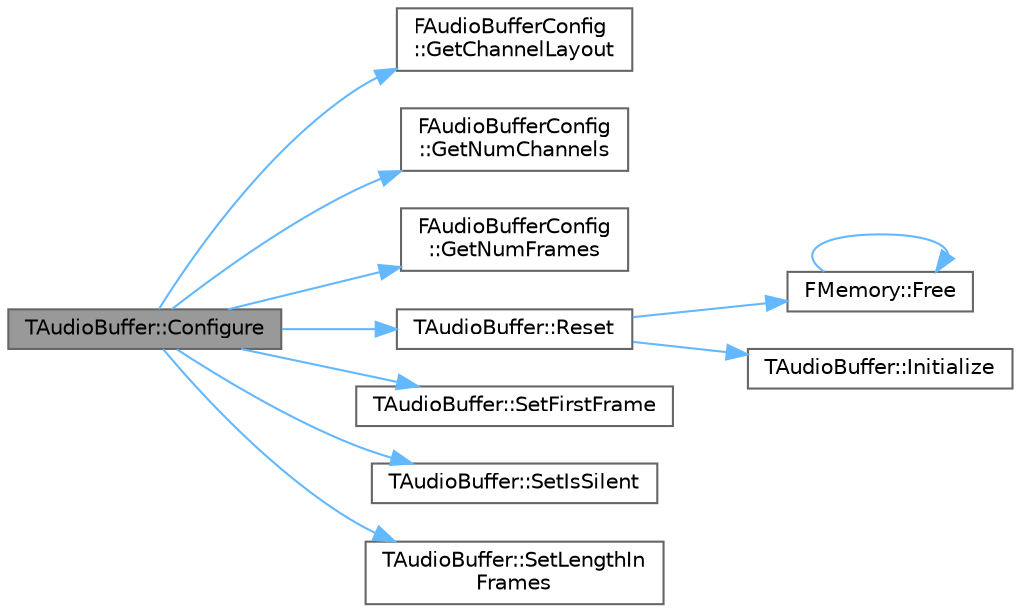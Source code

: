 digraph "TAudioBuffer::Configure"
{
 // INTERACTIVE_SVG=YES
 // LATEX_PDF_SIZE
  bgcolor="transparent";
  edge [fontname=Helvetica,fontsize=10,labelfontname=Helvetica,labelfontsize=10];
  node [fontname=Helvetica,fontsize=10,shape=box,height=0.2,width=0.4];
  rankdir="LR";
  Node1 [id="Node000001",label="TAudioBuffer::Configure",height=0.2,width=0.4,color="gray40", fillcolor="grey60", style="filled", fontcolor="black",tooltip=" "];
  Node1 -> Node2 [id="edge1_Node000001_Node000002",color="steelblue1",style="solid",tooltip=" "];
  Node2 [id="Node000002",label="FAudioBufferConfig\l::GetChannelLayout",height=0.2,width=0.4,color="grey40", fillcolor="white", style="filled",URL="$d4/d6e/structFAudioBufferConfig.html#ae0128da9775756188ff95168aa2cbb9e",tooltip=" "];
  Node1 -> Node3 [id="edge2_Node000001_Node000003",color="steelblue1",style="solid",tooltip=" "];
  Node3 [id="Node000003",label="FAudioBufferConfig\l::GetNumChannels",height=0.2,width=0.4,color="grey40", fillcolor="white", style="filled",URL="$d4/d6e/structFAudioBufferConfig.html#ad0defdee9440c0bbe8304fbc11eacb21",tooltip=" "];
  Node1 -> Node4 [id="edge3_Node000001_Node000004",color="steelblue1",style="solid",tooltip=" "];
  Node4 [id="Node000004",label="FAudioBufferConfig\l::GetNumFrames",height=0.2,width=0.4,color="grey40", fillcolor="white", style="filled",URL="$d4/d6e/structFAudioBufferConfig.html#a04d695e95a257eb2e05374885a2b651b",tooltip=" "];
  Node1 -> Node5 [id="edge4_Node000001_Node000005",color="steelblue1",style="solid",tooltip=" "];
  Node5 [id="Node000005",label="TAudioBuffer::Reset",height=0.2,width=0.4,color="grey40", fillcolor="white", style="filled",URL="$d6/d2f/classTAudioBuffer.html#a6690dcfb671e3f7b185142497493b541",tooltip="Clears the buffer and deletes the data if CleanupMode == EAudioBufferCleanupMode::Delete."];
  Node5 -> Node6 [id="edge5_Node000005_Node000006",color="steelblue1",style="solid",tooltip=" "];
  Node6 [id="Node000006",label="FMemory::Free",height=0.2,width=0.4,color="grey40", fillcolor="white", style="filled",URL="$de/d4a/structFMemory.html#a2038d15a19280efc5f451d6239ad2cb5",tooltip=" "];
  Node6 -> Node6 [id="edge6_Node000006_Node000006",color="steelblue1",style="solid",tooltip=" "];
  Node5 -> Node7 [id="edge7_Node000005_Node000007",color="steelblue1",style="solid",tooltip=" "];
  Node7 [id="Node000007",label="TAudioBuffer::Initialize",height=0.2,width=0.4,color="grey40", fillcolor="white", style="filled",URL="$d6/d2f/classTAudioBuffer.html#a26d08e02d7c63facb9b6a0126f59901e",tooltip=" "];
  Node1 -> Node8 [id="edge8_Node000001_Node000008",color="steelblue1",style="solid",tooltip=" "];
  Node8 [id="Node000008",label="TAudioBuffer::SetFirstFrame",height=0.2,width=0.4,color="grey40", fillcolor="white", style="filled",URL="$d6/d2f/classTAudioBuffer.html#a1cea22725fa4a16f693b15a94950358f",tooltip=" "];
  Node1 -> Node9 [id="edge9_Node000001_Node000009",color="steelblue1",style="solid",tooltip=" "];
  Node9 [id="Node000009",label="TAudioBuffer::SetIsSilent",height=0.2,width=0.4,color="grey40", fillcolor="white", style="filled",URL="$d6/d2f/classTAudioBuffer.html#a0a840322269f75825f0396172290d9da",tooltip=" "];
  Node1 -> Node10 [id="edge10_Node000001_Node000010",color="steelblue1",style="solid",tooltip=" "];
  Node10 [id="Node000010",label="TAudioBuffer::SetLengthIn\lFrames",height=0.2,width=0.4,color="grey40", fillcolor="white", style="filled",URL="$d6/d2f/classTAudioBuffer.html#ac74006044c60c986c8cf490f67955e4b",tooltip=" "];
}
